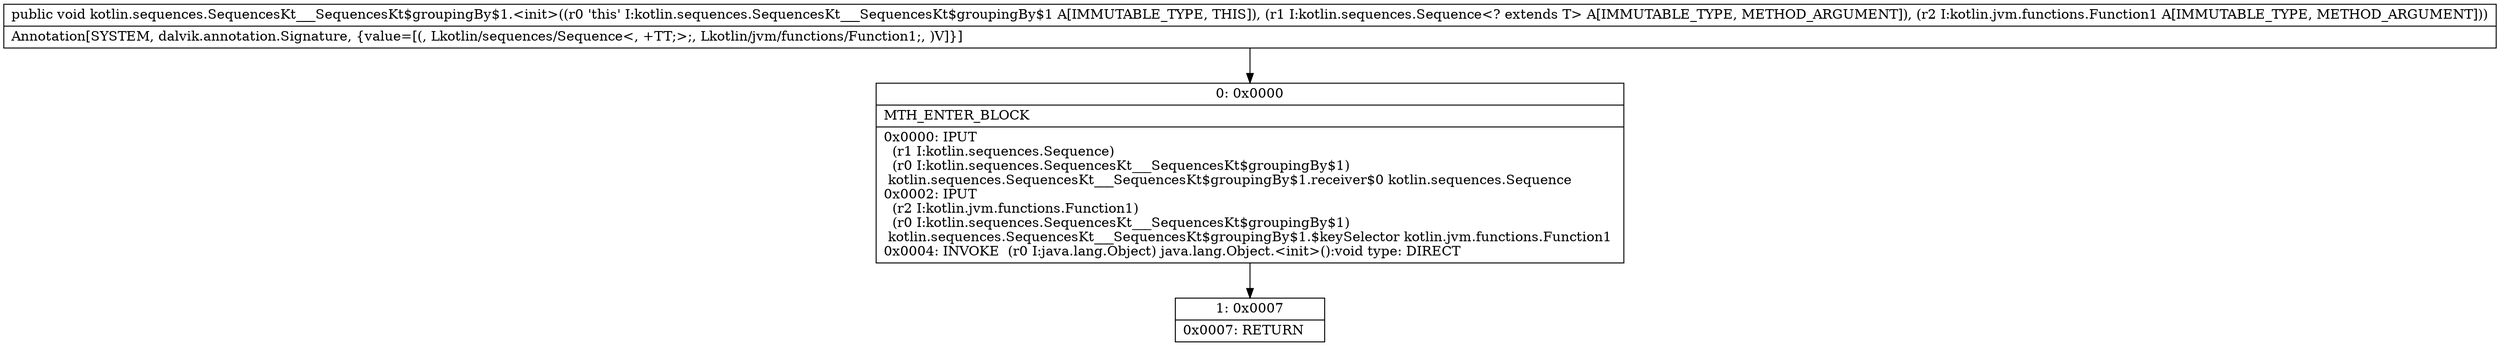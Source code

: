 digraph "CFG forkotlin.sequences.SequencesKt___SequencesKt$groupingBy$1.\<init\>(Lkotlin\/sequences\/Sequence;Lkotlin\/jvm\/functions\/Function1;)V" {
Node_0 [shape=record,label="{0\:\ 0x0000|MTH_ENTER_BLOCK\l|0x0000: IPUT  \l  (r1 I:kotlin.sequences.Sequence)\l  (r0 I:kotlin.sequences.SequencesKt___SequencesKt$groupingBy$1)\l kotlin.sequences.SequencesKt___SequencesKt$groupingBy$1.receiver$0 kotlin.sequences.Sequence \l0x0002: IPUT  \l  (r2 I:kotlin.jvm.functions.Function1)\l  (r0 I:kotlin.sequences.SequencesKt___SequencesKt$groupingBy$1)\l kotlin.sequences.SequencesKt___SequencesKt$groupingBy$1.$keySelector kotlin.jvm.functions.Function1 \l0x0004: INVOKE  (r0 I:java.lang.Object) java.lang.Object.\<init\>():void type: DIRECT \l}"];
Node_1 [shape=record,label="{1\:\ 0x0007|0x0007: RETURN   \l}"];
MethodNode[shape=record,label="{public void kotlin.sequences.SequencesKt___SequencesKt$groupingBy$1.\<init\>((r0 'this' I:kotlin.sequences.SequencesKt___SequencesKt$groupingBy$1 A[IMMUTABLE_TYPE, THIS]), (r1 I:kotlin.sequences.Sequence\<? extends T\> A[IMMUTABLE_TYPE, METHOD_ARGUMENT]), (r2 I:kotlin.jvm.functions.Function1 A[IMMUTABLE_TYPE, METHOD_ARGUMENT]))  | Annotation[SYSTEM, dalvik.annotation.Signature, \{value=[(, Lkotlin\/sequences\/Sequence\<, +TT;\>;, Lkotlin\/jvm\/functions\/Function1;, )V]\}]\l}"];
MethodNode -> Node_0;
Node_0 -> Node_1;
}

